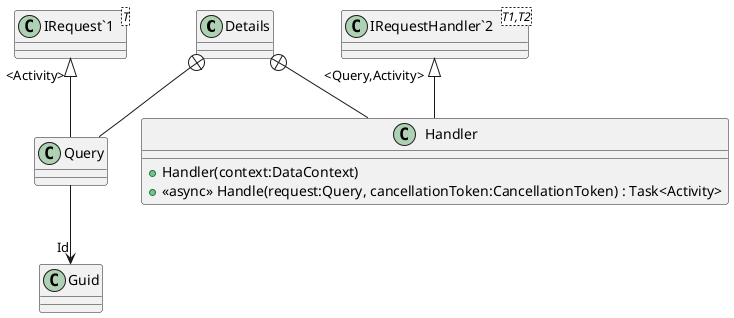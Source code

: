 @startuml
class Details {
}
class Query {
}
class Handler {
    + Handler(context:DataContext)
    + <<async>> Handle(request:Query, cancellationToken:CancellationToken) : Task<Activity>
}
class "IRequest`1"<T> {
}
class "IRequestHandler`2"<T1,T2> {
}
Details +-- Query
"IRequest`1" "<Activity>" <|-- Query
Query --> "Id" Guid
Details +-- Handler
"IRequestHandler`2" "<Query,Activity>" <|-- Handler
@enduml
